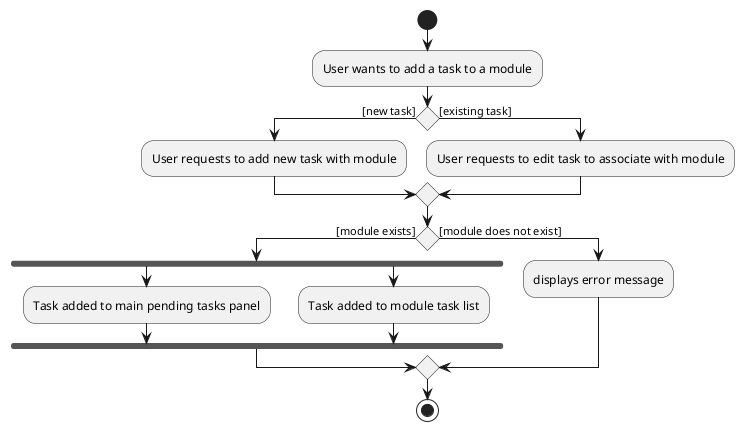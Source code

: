 @startuml
start
:User wants to add a task to a module;
if () then ([new task])
:User requests to add new task with module;
else ([existing task])
:User requests to edit task to associate with module;
endif
if () then ([module exists])

    fork
        :Task added to main pending tasks panel;
    fork again
        :Task added to module task list;
    end fork
else ([module does not exist])
    :displays error message;

endif
stop
@enduml

